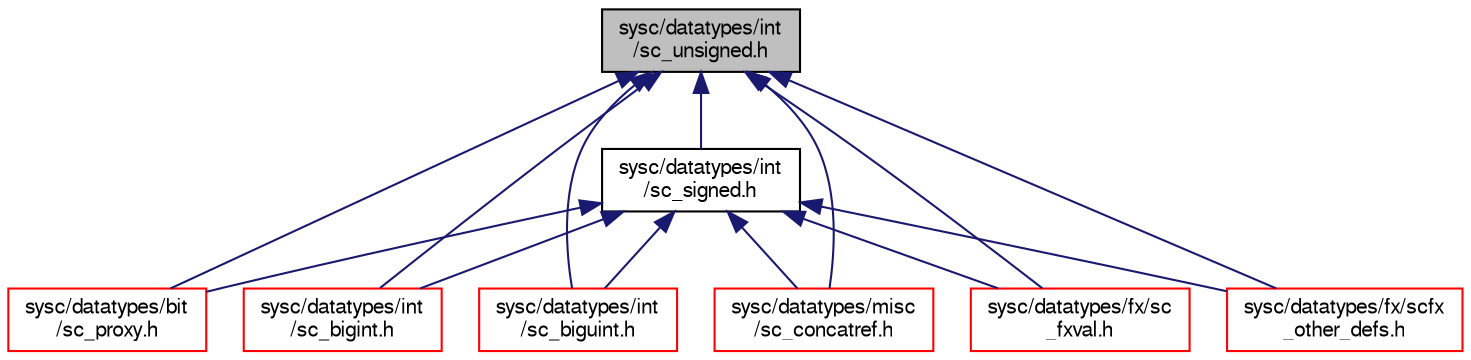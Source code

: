 digraph "sysc/datatypes/int/sc_unsigned.h"
{
  edge [fontname="FreeSans",fontsize="10",labelfontname="FreeSans",labelfontsize="10"];
  node [fontname="FreeSans",fontsize="10",shape=record];
  Node48 [label="sysc/datatypes/int\l/sc_unsigned.h",height=0.2,width=0.4,color="black", fillcolor="grey75", style="filled", fontcolor="black"];
  Node48 -> Node49 [dir="back",color="midnightblue",fontsize="10",style="solid",fontname="FreeSans"];
  Node49 [label="sysc/datatypes/int\l/sc_signed.h",height=0.2,width=0.4,color="black", fillcolor="white", style="filled",URL="$a00203.html"];
  Node49 -> Node50 [dir="back",color="midnightblue",fontsize="10",style="solid",fontname="FreeSans"];
  Node50 [label="sysc/datatypes/bit\l/sc_proxy.h",height=0.2,width=0.4,color="red", fillcolor="white", style="filled",URL="$a00107.html"];
  Node49 -> Node67 [dir="back",color="midnightblue",fontsize="10",style="solid",fontname="FreeSans"];
  Node67 [label="sysc/datatypes/int\l/sc_bigint.h",height=0.2,width=0.4,color="red", fillcolor="white", style="filled",URL="$a00176.html"];
  Node49 -> Node68 [dir="back",color="midnightblue",fontsize="10",style="solid",fontname="FreeSans"];
  Node68 [label="sysc/datatypes/int\l/sc_biguint.h",height=0.2,width=0.4,color="red", fillcolor="white", style="filled",URL="$a00179.html"];
  Node49 -> Node59 [dir="back",color="midnightblue",fontsize="10",style="solid",fontname="FreeSans"];
  Node59 [label="sysc/datatypes/misc\l/sc_concatref.h",height=0.2,width=0.4,color="red", fillcolor="white", style="filled",URL="$a00215.html"];
  Node49 -> Node69 [dir="back",color="midnightblue",fontsize="10",style="solid",fontname="FreeSans"];
  Node69 [label="sysc/datatypes/fx/sc\l_fxval.h",height=0.2,width=0.4,color="red", fillcolor="white", style="filled",URL="$a00140.html"];
  Node49 -> Node70 [dir="back",color="midnightblue",fontsize="10",style="solid",fontname="FreeSans"];
  Node70 [label="sysc/datatypes/fx/scfx\l_other_defs.h",height=0.2,width=0.4,color="red", fillcolor="white", style="filled",URL="$a00158.html"];
  Node48 -> Node50 [dir="back",color="midnightblue",fontsize="10",style="solid",fontname="FreeSans"];
  Node48 -> Node67 [dir="back",color="midnightblue",fontsize="10",style="solid",fontname="FreeSans"];
  Node48 -> Node68 [dir="back",color="midnightblue",fontsize="10",style="solid",fontname="FreeSans"];
  Node48 -> Node59 [dir="back",color="midnightblue",fontsize="10",style="solid",fontname="FreeSans"];
  Node48 -> Node69 [dir="back",color="midnightblue",fontsize="10",style="solid",fontname="FreeSans"];
  Node48 -> Node70 [dir="back",color="midnightblue",fontsize="10",style="solid",fontname="FreeSans"];
}

